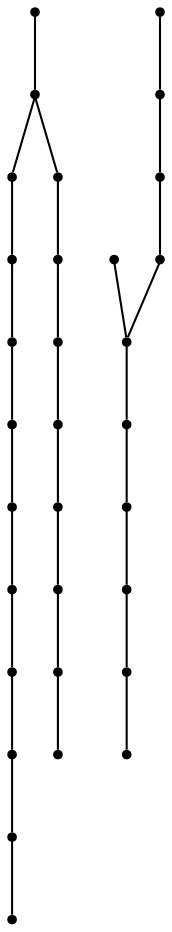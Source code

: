 graph {
  node [shape=point,comment="{\"directed\":false,\"doi\":\"10.1007/978-3-540-77537-9_11\",\"figure\":\"4 (2)\"}"]

  v0 [pos="1036.5843762153802,2618.116900968134"]
  v1 [pos="1176.3133080061093,2617.679323287026"]
  v2 [pos="1108.261654805028,2671.1987625681422"]
  v3 [pos="1176.313308006109,2709.6502016800255"]
  v4 [pos="1176.3133080061093,2719.028610770935"]
  v5 [pos="1176.3133080061093,2699.7726487458995"]
  v6 [pos="1176.3133080061093,2690.39423965499"]
  v7 [pos="1176.313308006109,2681.5149744072983"]
  v8 [pos="1176.313308006109,2657.0686287485623"]
  v9 [pos="1176.3133080061093,2643.5011765779304"]
  v10 [pos="1176.313308006109,2629.871204224082"]
  v11 [pos="1176.3133080061093,2604.5494487975016"]
  v12 [pos="1151.1070396423338,2633.497629256264"]
  v13 [pos="1160.9893681193507,2633.497629256264"]
  v14 [pos="1141.2872233191201,2633.4976292562637"]
  v15 [pos="1130.9670870758764,2633.4976292562637"]
  v16 [pos="1120.6469190198322,2633.497629256264"]
  v17 [pos="1096.5665056805278,2633.3110227277216"]
  v18 [pos="1086.684113577909,2633.311022727722"]
  v19 [pos="1076.8643608802972,2633.3110227277216"]
  v20 [pos="1066.5441451050515,2633.311022727722"]
  v21 [pos="1056.2239770490069,2633.3110227277216"]
  v22 [pos="1036.5218322487765,2712.0896972522023"]
  v23 [pos="1036.5218322487765,2722.4059090913584"]
  v24 [pos="1036.5218322487765,2701.772276986311"]
  v25 [pos="1036.5218322487765,2691.8947240521848"]
  v26 [pos="1036.5218322487763,2682.078737280168"]
  v27 [pos="1036.58437621538,2658.5067201653546"]
  v28 [pos="1036.5843762153802,2648.1277973387614"]
  v29 [pos="1036.5843762153802,2637.8741692842295"]
  v30 [pos="1036.58437621538,2627.995471524774"]

  v0 -- v30 [id="-2",pos="1036.5843762153802,2618.116900968134 1036.58437621538,2627.995471524774 1036.58437621538,2627.995471524774 1036.58437621538,2627.995471524774"]
  v30 -- v29 [id="-3",pos="1036.58437621538,2627.995471524774 1036.5843762153802,2637.8741692842295 1036.5843762153802,2637.8741692842295 1036.5843762153802,2637.8741692842295"]
  v29 -- v28 [id="-4",pos="1036.5843762153802,2637.8741692842295 1036.5843762153802,2648.1277973387614 1036.5843762153802,2648.1277973387614 1036.5843762153802,2648.1277973387614"]
  v28 -- v27 [id="-5",pos="1036.5843762153802,2648.1277973387614 1036.58437621538,2658.5067201653546 1036.58437621538,2658.5067201653546 1036.58437621538,2658.5067201653546"]
  v27 -- v26 [id="-6",pos="1036.58437621538,2658.5067201653546 1036.5218322487763,2682.078737280168 1036.5218322487763,2682.078737280168 1036.5218322487763,2682.078737280168"]
  v26 -- v25 [id="-7",pos="1036.5218322487763,2682.078737280168 1036.5218322487765,2691.8947240521848 1036.5218322487765,2691.8947240521848 1036.5218322487765,2691.8947240521848"]
  v25 -- v24 [id="-8",pos="1036.5218322487765,2691.8947240521848 1036.5218322487765,2701.772276986311 1036.5218322487765,2701.772276986311 1036.5218322487765,2701.772276986311"]
  v24 -- v22 [id="-9",pos="1036.5218322487765,2701.772276986311 1036.5218322487765,2712.0896972522023 1036.5218322487765,2712.0896972522023 1036.5218322487765,2712.0896972522023"]
  v22 -- v23 [id="-10",pos="1036.5218322487765,2712.0896972522023 1036.5218322487765,2722.4059090913584 1036.5218322487765,2722.4059090913584 1036.5218322487765,2722.4059090913584"]
  v21 -- v20 [id="-11",pos="1056.2239770490069,2633.3110227277216 1066.5441451050515,2633.311022727722 1066.5441451050515,2633.311022727722 1066.5441451050515,2633.311022727722"]
  v20 -- v19 [id="-12",pos="1066.5441451050515,2633.311022727722 1076.8643608802972,2633.3110227277216 1076.8643608802972,2633.3110227277216 1076.8643608802972,2633.3110227277216"]
  v19 -- v18 [id="-13",pos="1076.8643608802972,2633.3110227277216 1086.684113577909,2633.311022727722 1086.684113577909,2633.311022727722 1086.684113577909,2633.311022727722"]
  v18 -- v17 [id="-14",pos="1086.684113577909,2633.311022727722 1096.5665056805278,2633.3110227277216 1096.5665056805278,2633.3110227277216 1096.5665056805278,2633.3110227277216"]
  v17 -- v16 [id="-15",pos="1096.5665056805278,2633.3110227277216 1120.6469190198322,2633.497629256264 1120.6469190198322,2633.497629256264 1120.6469190198322,2633.497629256264"]
  v16 -- v15 [id="-16",pos="1120.6469190198322,2633.497629256264 1130.9670870758764,2633.4976292562637 1130.9670870758764,2633.4976292562637 1130.9670870758764,2633.4976292562637"]
  v15 -- v14 [id="-17",pos="1130.9670870758764,2633.4976292562637 1141.2872233191201,2633.4976292562637 1141.2872233191201,2633.4976292562637 1141.2872233191201,2633.4976292562637"]
  v14 -- v12 [id="-18",pos="1141.2872233191201,2633.4976292562637 1151.1070396423338,2633.497629256264 1151.1070396423338,2633.497629256264 1151.1070396423338,2633.497629256264"]
  v12 -- v13 [id="-19",pos="1151.1070396423338,2633.497629256264 1160.9893681193507,2633.497629256264 1160.9893681193507,2633.497629256264 1160.9893681193507,2633.497629256264"]
  v9 -- v8 [id="-21",pos="1176.3133080061093,2643.5011765779304 1176.313308006109,2657.0686287485623 1176.313308006109,2657.0686287485623 1176.313308006109,2657.0686287485623"]
  v8 -- v7 [id="-22",pos="1176.313308006109,2657.0686287485623 1176.313308006109,2681.5149744072983 1176.313308006109,2681.5149744072983 1176.313308006109,2681.5149744072983"]
  v7 -- v6 [id="-23",pos="1176.313308006109,2681.5149744072983 1176.3133080061093,2690.39423965499 1176.3133080061093,2690.39423965499 1176.3133080061093,2690.39423965499"]
  v6 -- v5 [id="-24",pos="1176.3133080061093,2690.39423965499 1176.3133080061093,2699.7726487458995 1176.3133080061093,2699.7726487458995 1176.3133080061093,2699.7726487458995"]
  v5 -- v3 [id="-25",pos="1176.3133080061093,2699.7726487458995 1176.313308006109,2709.6502016800255 1176.313308006109,2709.6502016800255 1176.313308006109,2709.6502016800255"]
  v3 -- v4 [id="-26",pos="1176.313308006109,2709.6502016800255 1176.3133080061093,2719.028610770935 1176.3133080061093,2719.028610770935 1176.3133080061093,2719.028610770935"]
  v1 -- v0 [id="-28",pos="1176.3133080061093,2617.679323287026 1036.5843762153802,2618.116900968134 1036.5843762153802,2618.116900968134 1036.5843762153802,2618.116900968134"]
  v10 -- v9 [id="-29",pos="1176.313308006109,2629.871204224082 1176.3133080061093,2643.5011765779304 1176.3133080061093,2643.5011765779304 1176.3133080061093,2643.5011765779304"]
  v11 -- v1 [id="-30",pos="1176.3133080061093,2604.5494487975016 1176.3133080061093,2617.679323287026 1176.3133080061093,2617.679323287026 1176.3133080061093,2617.679323287026"]
  v1 -- v10 [id="-32",pos="1176.3133080061093,2617.679323287026 1176.313308006109,2629.871204224082 1176.313308006109,2629.871204224082 1176.313308006109,2629.871204224082"]
  v2 -- v17 [id="-33",pos="1108.261654805028,2671.1987625681422 1108.4118112253589,2633.5017633477282 1108.4118112253589,2633.5017633477282 1108.4118112253589,2633.5017633477282 1105.5888705231423,2637.0988045298127 1103.7208228532656,2635.2314672162474 1103.7208228532656,2632.934947607316 1103.7208228532656,2630.6381735927566 1105.5888705231423,2628.770836279191 1107.8863910054051,2628.770836279191 1110.183911487668,2628.770836279191 1112.0519591575444,2630.6381735927566 1112.0519591575444,2632.934947607316 1112.0519591575444,2635.2314672162474 1110.183911487668,2637.0988045298127 1096.5665056805278,2633.3110227277216"]
}